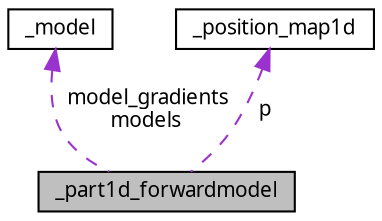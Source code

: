 digraph "_part1d_forwardmodel"
{
  edge [fontname="FreeSans.ttf",fontsize="10",labelfontname="FreeSans.ttf",labelfontsize="10"];
  node [fontname="FreeSans.ttf",fontsize="10",shape=record];
  Node1 [label="_part1d_forwardmodel",height=0.2,width=0.4,color="black", fillcolor="grey75", style="filled", fontcolor="black"];
  Node2 -> Node1 [dir="back",color="darkorchid3",fontsize="10",style="dashed",label=" model_gradients\nmodels" ];
  Node2 [label="_model",height=0.2,width=0.4,color="black", fillcolor="white", style="filled",URL="$struct__model.html"];
  Node3 -> Node1 [dir="back",color="darkorchid3",fontsize="10",style="dashed",label=" p" ];
  Node3 [label="_position_map1d",height=0.2,width=0.4,color="black", fillcolor="white", style="filled",URL="$struct__position__map1d.html"];
}
